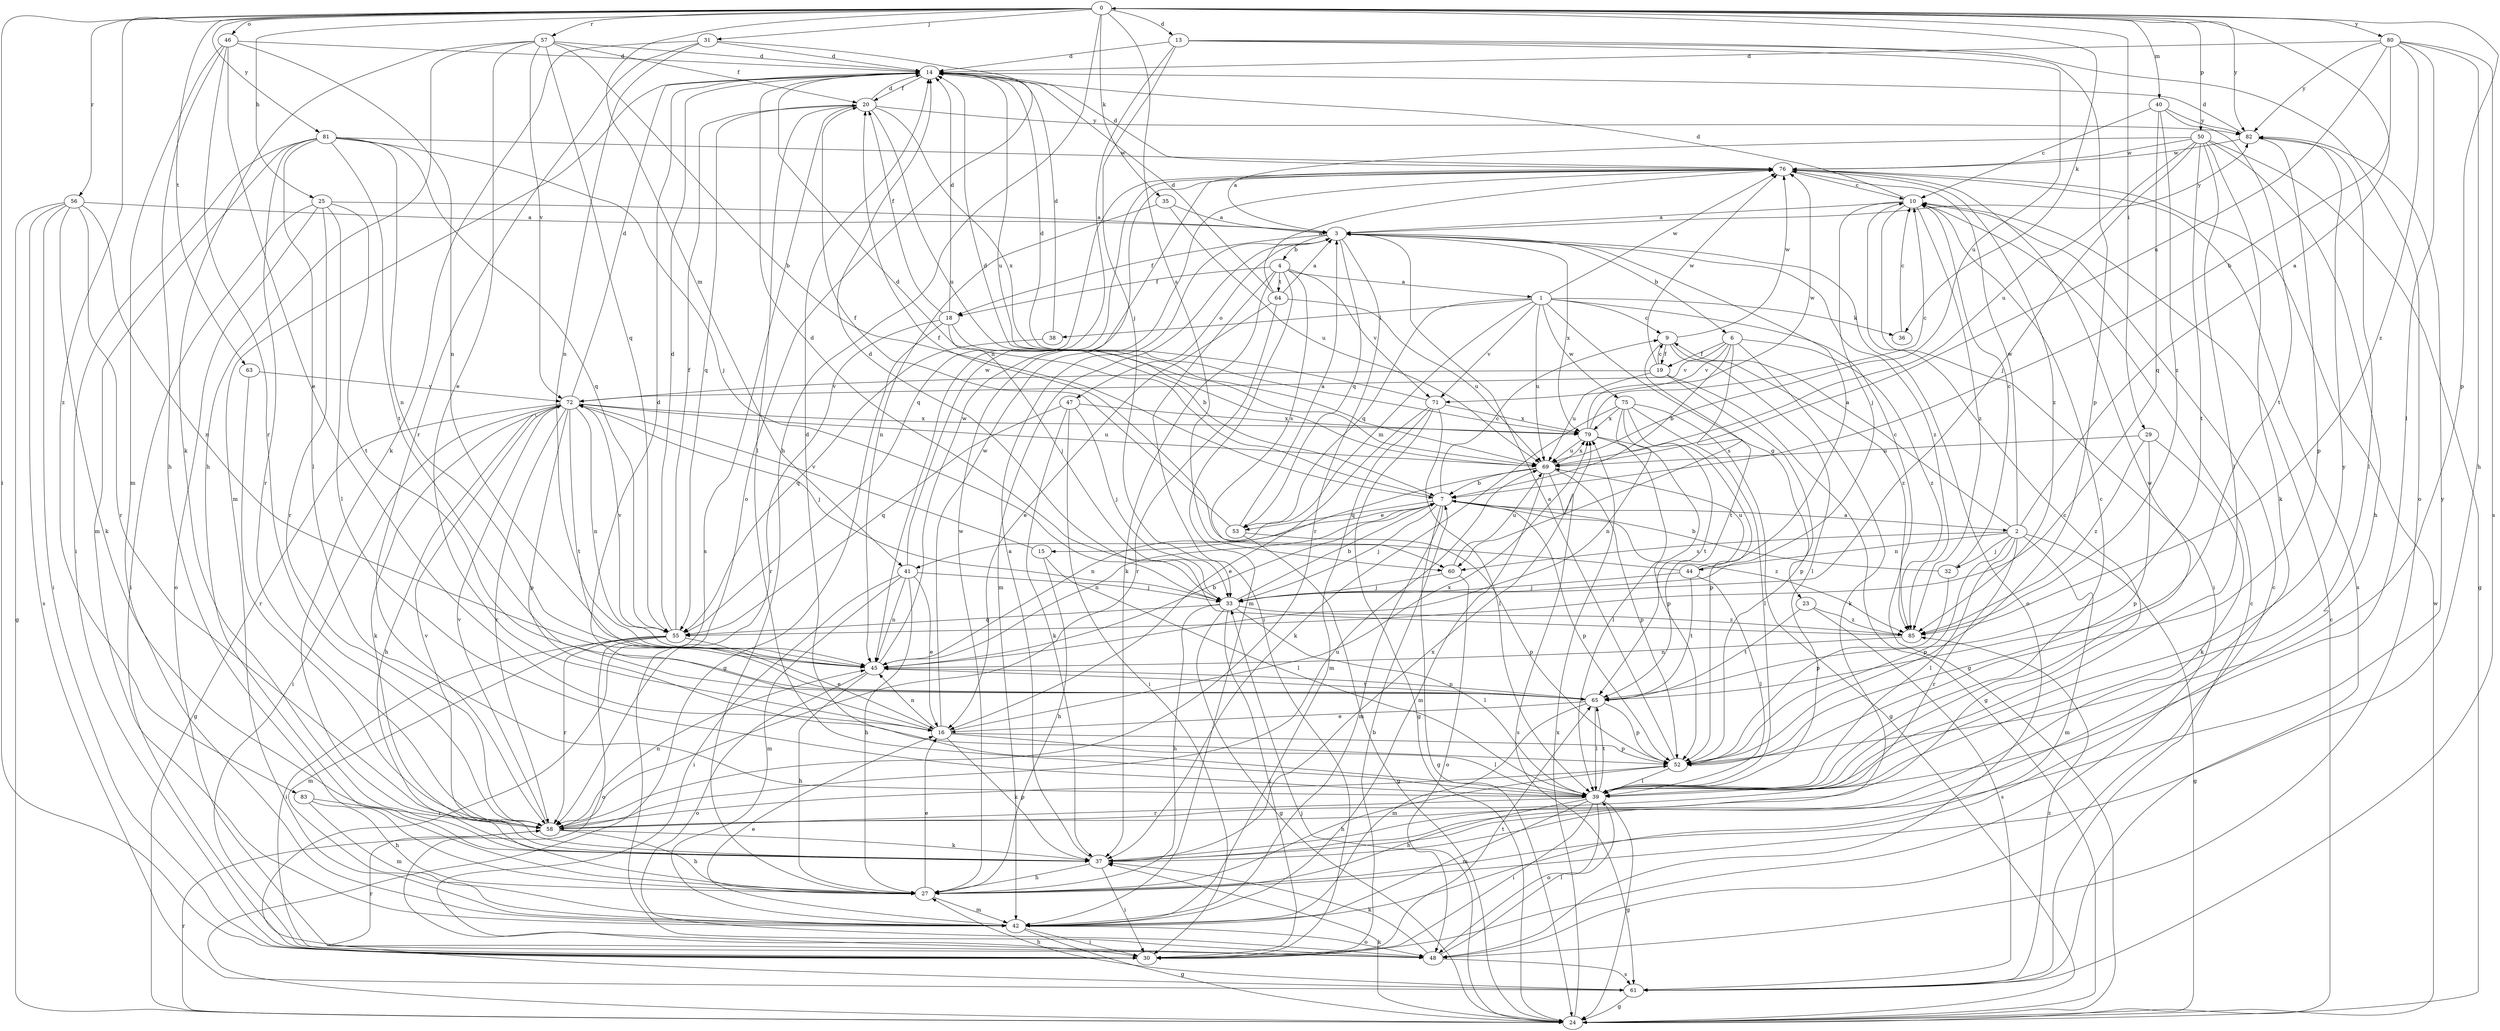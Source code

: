 strict digraph  {
0;
1;
2;
3;
4;
6;
7;
9;
10;
13;
14;
15;
16;
18;
19;
20;
23;
24;
25;
27;
29;
30;
31;
32;
33;
35;
36;
37;
38;
39;
40;
41;
42;
44;
45;
46;
47;
48;
50;
52;
53;
55;
56;
57;
58;
60;
61;
63;
64;
65;
69;
71;
72;
75;
76;
79;
80;
81;
82;
83;
85;
0 -> 13  [label=d];
0 -> 25  [label=h];
0 -> 27  [label=h];
0 -> 29  [label=i];
0 -> 30  [label=i];
0 -> 31  [label=j];
0 -> 35  [label=k];
0 -> 36  [label=k];
0 -> 40  [label=m];
0 -> 41  [label=m];
0 -> 46  [label=o];
0 -> 50  [label=p];
0 -> 52  [label=p];
0 -> 56  [label=r];
0 -> 57  [label=r];
0 -> 60  [label=s];
0 -> 63  [label=t];
0 -> 80  [label=y];
0 -> 81  [label=y];
0 -> 82  [label=y];
0 -> 83  [label=z];
1 -> 9  [label=c];
1 -> 23  [label=g];
1 -> 24  [label=g];
1 -> 36  [label=k];
1 -> 38  [label=l];
1 -> 41  [label=m];
1 -> 53  [label=q];
1 -> 69  [label=u];
1 -> 71  [label=v];
1 -> 75  [label=w];
1 -> 76  [label=w];
2 -> 0  [label=a];
2 -> 9  [label=c];
2 -> 24  [label=g];
2 -> 32  [label=j];
2 -> 39  [label=l];
2 -> 42  [label=m];
2 -> 44  [label=n];
2 -> 52  [label=p];
2 -> 58  [label=r];
2 -> 60  [label=s];
2 -> 76  [label=w];
3 -> 4  [label=b];
3 -> 6  [label=b];
3 -> 18  [label=f];
3 -> 42  [label=m];
3 -> 47  [label=o];
3 -> 48  [label=o];
3 -> 53  [label=q];
3 -> 58  [label=r];
3 -> 79  [label=x];
3 -> 82  [label=y];
3 -> 85  [label=z];
4 -> 1  [label=a];
4 -> 18  [label=f];
4 -> 30  [label=i];
4 -> 37  [label=k];
4 -> 42  [label=m];
4 -> 60  [label=s];
4 -> 64  [label=t];
4 -> 71  [label=v];
6 -> 7  [label=b];
6 -> 19  [label=f];
6 -> 37  [label=k];
6 -> 60  [label=s];
6 -> 71  [label=v];
6 -> 72  [label=v];
6 -> 85  [label=z];
7 -> 2  [label=a];
7 -> 9  [label=c];
7 -> 14  [label=d];
7 -> 15  [label=e];
7 -> 24  [label=g];
7 -> 33  [label=j];
7 -> 42  [label=m];
7 -> 45  [label=n];
7 -> 52  [label=p];
7 -> 53  [label=q];
7 -> 85  [label=z];
9 -> 19  [label=f];
9 -> 39  [label=l];
9 -> 65  [label=t];
9 -> 76  [label=w];
9 -> 85  [label=z];
10 -> 3  [label=a];
10 -> 14  [label=d];
10 -> 30  [label=i];
10 -> 33  [label=j];
10 -> 85  [label=z];
13 -> 14  [label=d];
13 -> 33  [label=j];
13 -> 45  [label=n];
13 -> 48  [label=o];
13 -> 52  [label=p];
13 -> 69  [label=u];
14 -> 20  [label=f];
14 -> 42  [label=m];
14 -> 69  [label=u];
15 -> 27  [label=h];
15 -> 39  [label=l];
15 -> 72  [label=v];
16 -> 14  [label=d];
16 -> 37  [label=k];
16 -> 39  [label=l];
16 -> 45  [label=n];
16 -> 52  [label=p];
16 -> 76  [label=w];
16 -> 79  [label=x];
18 -> 7  [label=b];
18 -> 14  [label=d];
18 -> 20  [label=f];
18 -> 24  [label=g];
18 -> 33  [label=j];
18 -> 58  [label=r];
19 -> 9  [label=c];
19 -> 24  [label=g];
19 -> 52  [label=p];
19 -> 69  [label=u];
19 -> 72  [label=v];
19 -> 76  [label=w];
20 -> 14  [label=d];
20 -> 39  [label=l];
20 -> 55  [label=q];
20 -> 61  [label=s];
20 -> 69  [label=u];
20 -> 79  [label=x];
20 -> 82  [label=y];
23 -> 61  [label=s];
23 -> 65  [label=t];
23 -> 85  [label=z];
24 -> 10  [label=c];
24 -> 33  [label=j];
24 -> 37  [label=k];
24 -> 58  [label=r];
24 -> 76  [label=w];
24 -> 79  [label=x];
25 -> 3  [label=a];
25 -> 30  [label=i];
25 -> 39  [label=l];
25 -> 48  [label=o];
25 -> 58  [label=r];
25 -> 65  [label=t];
27 -> 16  [label=e];
27 -> 42  [label=m];
27 -> 76  [label=w];
29 -> 37  [label=k];
29 -> 52  [label=p];
29 -> 69  [label=u];
29 -> 85  [label=z];
30 -> 7  [label=b];
30 -> 65  [label=t];
31 -> 14  [label=d];
31 -> 37  [label=k];
31 -> 45  [label=n];
31 -> 48  [label=o];
31 -> 58  [label=r];
32 -> 7  [label=b];
32 -> 10  [label=c];
32 -> 52  [label=p];
33 -> 7  [label=b];
33 -> 14  [label=d];
33 -> 24  [label=g];
33 -> 27  [label=h];
33 -> 30  [label=i];
33 -> 39  [label=l];
33 -> 55  [label=q];
33 -> 85  [label=z];
35 -> 3  [label=a];
35 -> 45  [label=n];
35 -> 69  [label=u];
36 -> 10  [label=c];
37 -> 3  [label=a];
37 -> 27  [label=h];
37 -> 30  [label=i];
37 -> 72  [label=v];
37 -> 79  [label=x];
37 -> 82  [label=y];
38 -> 14  [label=d];
38 -> 55  [label=q];
39 -> 10  [label=c];
39 -> 14  [label=d];
39 -> 24  [label=g];
39 -> 27  [label=h];
39 -> 30  [label=i];
39 -> 42  [label=m];
39 -> 48  [label=o];
39 -> 58  [label=r];
39 -> 65  [label=t];
39 -> 76  [label=w];
39 -> 82  [label=y];
40 -> 10  [label=c];
40 -> 55  [label=q];
40 -> 65  [label=t];
40 -> 82  [label=y];
40 -> 85  [label=z];
41 -> 16  [label=e];
41 -> 27  [label=h];
41 -> 30  [label=i];
41 -> 33  [label=j];
41 -> 42  [label=m];
41 -> 45  [label=n];
41 -> 76  [label=w];
42 -> 16  [label=e];
42 -> 24  [label=g];
42 -> 30  [label=i];
42 -> 48  [label=o];
44 -> 3  [label=a];
44 -> 20  [label=f];
44 -> 33  [label=j];
44 -> 39  [label=l];
44 -> 65  [label=t];
44 -> 69  [label=u];
45 -> 7  [label=b];
45 -> 27  [label=h];
45 -> 48  [label=o];
45 -> 65  [label=t];
45 -> 76  [label=w];
46 -> 14  [label=d];
46 -> 16  [label=e];
46 -> 27  [label=h];
46 -> 42  [label=m];
46 -> 45  [label=n];
46 -> 58  [label=r];
47 -> 30  [label=i];
47 -> 33  [label=j];
47 -> 37  [label=k];
47 -> 55  [label=q];
47 -> 79  [label=x];
48 -> 10  [label=c];
48 -> 37  [label=k];
48 -> 39  [label=l];
48 -> 58  [label=r];
48 -> 61  [label=s];
50 -> 3  [label=a];
50 -> 24  [label=g];
50 -> 27  [label=h];
50 -> 33  [label=j];
50 -> 37  [label=k];
50 -> 39  [label=l];
50 -> 65  [label=t];
50 -> 69  [label=u];
50 -> 76  [label=w];
52 -> 3  [label=a];
52 -> 27  [label=h];
52 -> 39  [label=l];
53 -> 3  [label=a];
53 -> 20  [label=f];
53 -> 24  [label=g];
53 -> 52  [label=p];
55 -> 14  [label=d];
55 -> 16  [label=e];
55 -> 20  [label=f];
55 -> 30  [label=i];
55 -> 42  [label=m];
55 -> 48  [label=o];
55 -> 58  [label=r];
55 -> 72  [label=v];
56 -> 3  [label=a];
56 -> 24  [label=g];
56 -> 30  [label=i];
56 -> 37  [label=k];
56 -> 45  [label=n];
56 -> 58  [label=r];
56 -> 61  [label=s];
57 -> 7  [label=b];
57 -> 14  [label=d];
57 -> 16  [label=e];
57 -> 20  [label=f];
57 -> 27  [label=h];
57 -> 37  [label=k];
57 -> 55  [label=q];
57 -> 72  [label=v];
58 -> 10  [label=c];
58 -> 27  [label=h];
58 -> 37  [label=k];
58 -> 45  [label=n];
58 -> 52  [label=p];
58 -> 69  [label=u];
58 -> 72  [label=v];
60 -> 33  [label=j];
60 -> 48  [label=o];
60 -> 69  [label=u];
61 -> 10  [label=c];
61 -> 24  [label=g];
61 -> 27  [label=h];
61 -> 85  [label=z];
63 -> 58  [label=r];
63 -> 72  [label=v];
64 -> 3  [label=a];
64 -> 14  [label=d];
64 -> 16  [label=e];
64 -> 58  [label=r];
64 -> 69  [label=u];
64 -> 76  [label=w];
65 -> 16  [label=e];
65 -> 39  [label=l];
65 -> 42  [label=m];
65 -> 45  [label=n];
65 -> 52  [label=p];
69 -> 7  [label=b];
69 -> 14  [label=d];
69 -> 42  [label=m];
69 -> 45  [label=n];
69 -> 52  [label=p];
69 -> 61  [label=s];
69 -> 79  [label=x];
71 -> 14  [label=d];
71 -> 16  [label=e];
71 -> 24  [label=g];
71 -> 39  [label=l];
71 -> 42  [label=m];
71 -> 79  [label=x];
72 -> 14  [label=d];
72 -> 24  [label=g];
72 -> 27  [label=h];
72 -> 30  [label=i];
72 -> 33  [label=j];
72 -> 37  [label=k];
72 -> 45  [label=n];
72 -> 52  [label=p];
72 -> 58  [label=r];
72 -> 65  [label=t];
72 -> 69  [label=u];
72 -> 79  [label=x];
75 -> 24  [label=g];
75 -> 37  [label=k];
75 -> 39  [label=l];
75 -> 45  [label=n];
75 -> 52  [label=p];
75 -> 65  [label=t];
75 -> 79  [label=x];
76 -> 10  [label=c];
76 -> 14  [label=d];
76 -> 55  [label=q];
76 -> 61  [label=s];
76 -> 85  [label=z];
79 -> 10  [label=c];
79 -> 39  [label=l];
79 -> 52  [label=p];
79 -> 69  [label=u];
79 -> 76  [label=w];
80 -> 7  [label=b];
80 -> 14  [label=d];
80 -> 27  [label=h];
80 -> 39  [label=l];
80 -> 61  [label=s];
80 -> 69  [label=u];
80 -> 82  [label=y];
80 -> 85  [label=z];
81 -> 30  [label=i];
81 -> 33  [label=j];
81 -> 39  [label=l];
81 -> 42  [label=m];
81 -> 45  [label=n];
81 -> 55  [label=q];
81 -> 58  [label=r];
81 -> 65  [label=t];
81 -> 76  [label=w];
82 -> 14  [label=d];
82 -> 39  [label=l];
82 -> 52  [label=p];
82 -> 76  [label=w];
83 -> 27  [label=h];
83 -> 42  [label=m];
83 -> 58  [label=r];
85 -> 14  [label=d];
85 -> 45  [label=n];
}
